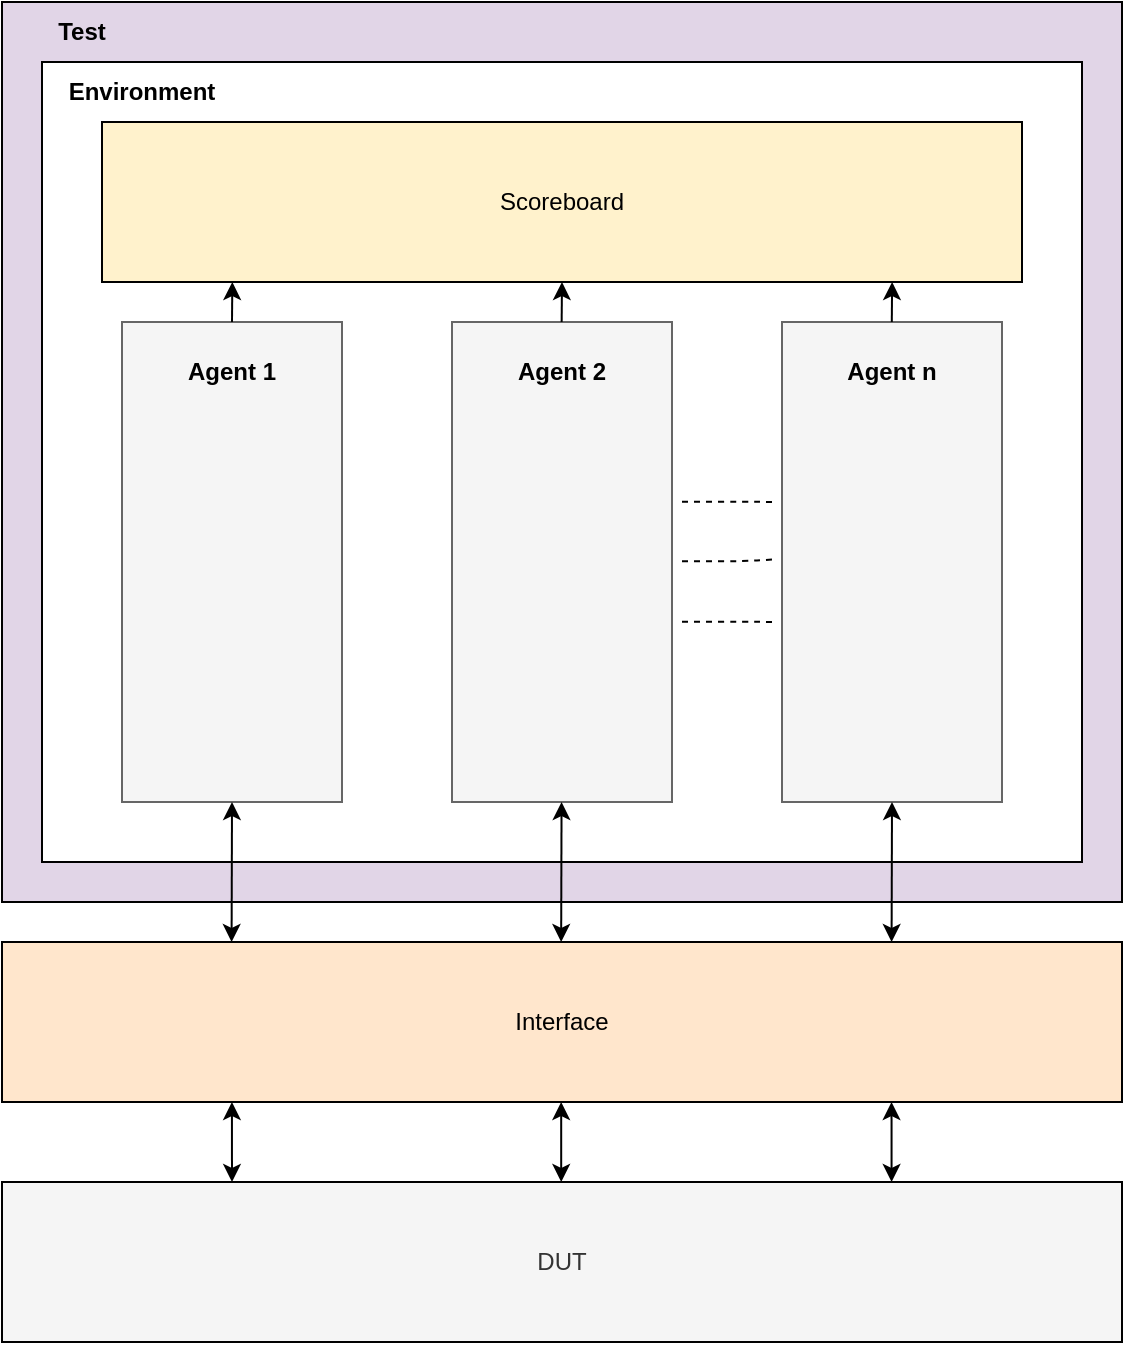 <mxfile version="16.5.6" type="device"><diagram id="vCs5URkojbLqxOEGX620" name="Page-1"><mxGraphModel dx="1185" dy="635" grid="1" gridSize="10" guides="1" tooltips="1" connect="1" arrows="1" fold="1" page="1" pageScale="1" pageWidth="827" pageHeight="1169" math="0" shadow="0"><root><mxCell id="0"/><mxCell id="1" parent="0"/><mxCell id="rdzKVtqnAghM8r2Sd26u-41" value="" style="rounded=0;whiteSpace=wrap;html=1;strokeColor=#000000;fillColor=#e1d5e7;" vertex="1" parent="1"><mxGeometry x="140" y="290" width="560" height="450" as="geometry"/></mxCell><mxCell id="rdzKVtqnAghM8r2Sd26u-39" value="" style="rounded=0;whiteSpace=wrap;html=1;strokeColor=#000000;" vertex="1" parent="1"><mxGeometry x="160" y="320" width="520" height="400" as="geometry"/></mxCell><mxCell id="rdzKVtqnAghM8r2Sd26u-17" value="" style="rounded=0;whiteSpace=wrap;html=1;strokeColor=#666666;fillColor=#f5f5f5;fontColor=#333333;" vertex="1" parent="1"><mxGeometry x="200" y="450" width="110" height="240" as="geometry"/></mxCell><mxCell id="rdzKVtqnAghM8r2Sd26u-2" value="DUT" style="rounded=0;whiteSpace=wrap;html=1;fillColor=#f5f5f5;fontColor=#333333;strokeColor=#000000;" vertex="1" parent="1"><mxGeometry x="140" y="880" width="560" height="80" as="geometry"/></mxCell><mxCell id="rdzKVtqnAghM8r2Sd26u-3" value="Interface" style="rounded=0;whiteSpace=wrap;html=1;strokeColor=#000000;fillColor=#ffe6cc;" vertex="1" parent="1"><mxGeometry x="140" y="760" width="560" height="80" as="geometry"/></mxCell><mxCell id="rdzKVtqnAghM8r2Sd26u-14" value="Scoreboard" style="rounded=0;whiteSpace=wrap;html=1;strokeColor=#000000;fillColor=#fff2cc;" vertex="1" parent="1"><mxGeometry x="190" y="350" width="460" height="80" as="geometry"/></mxCell><mxCell id="rdzKVtqnAghM8r2Sd26u-18" value="Agent 1" style="text;html=1;strokeColor=none;fillColor=none;align=center;verticalAlign=middle;whiteSpace=wrap;rounded=0;fontStyle=1" vertex="1" parent="1"><mxGeometry x="225" y="460" width="60" height="30" as="geometry"/></mxCell><mxCell id="rdzKVtqnAghM8r2Sd26u-20" value="Environment" style="text;html=1;strokeColor=none;fillColor=none;align=center;verticalAlign=middle;whiteSpace=wrap;rounded=0;fontStyle=1" vertex="1" parent="1"><mxGeometry x="180" y="320" width="60" height="30" as="geometry"/></mxCell><mxCell id="rdzKVtqnAghM8r2Sd26u-22" value="Test" style="text;html=1;strokeColor=none;fillColor=none;align=center;verticalAlign=middle;whiteSpace=wrap;rounded=0;fontStyle=1" vertex="1" parent="1"><mxGeometry x="150" y="290" width="60" height="30" as="geometry"/></mxCell><mxCell id="rdzKVtqnAghM8r2Sd26u-28" value="" style="rounded=0;whiteSpace=wrap;html=1;strokeColor=#666666;fillColor=#f5f5f5;fontColor=#333333;" vertex="1" parent="1"><mxGeometry x="365" y="450" width="110" height="240" as="geometry"/></mxCell><mxCell id="rdzKVtqnAghM8r2Sd26u-29" value="" style="rounded=0;whiteSpace=wrap;html=1;strokeColor=#666666;fillColor=#f5f5f5;fontColor=#333333;" vertex="1" parent="1"><mxGeometry x="530" y="450" width="110" height="240" as="geometry"/></mxCell><mxCell id="rdzKVtqnAghM8r2Sd26u-30" value="Agent 2" style="text;html=1;strokeColor=none;fillColor=none;align=center;verticalAlign=middle;whiteSpace=wrap;rounded=0;fontStyle=1" vertex="1" parent="1"><mxGeometry x="390" y="460" width="60" height="30" as="geometry"/></mxCell><mxCell id="rdzKVtqnAghM8r2Sd26u-33" value="" style="endArrow=none;dashed=1;html=1;rounded=1;entryX=0.702;entryY=0.622;entryDx=0;entryDy=0;entryPerimeter=0;" edge="1" parent="1" target="rdzKVtqnAghM8r2Sd26u-39"><mxGeometry width="50" height="50" relative="1" as="geometry"><mxPoint x="480" y="569.63" as="sourcePoint"/><mxPoint x="525" y="569" as="targetPoint"/><Array as="points"><mxPoint x="510" y="569.63"/></Array></mxGeometry></mxCell><mxCell id="rdzKVtqnAghM8r2Sd26u-35" value="" style="endArrow=none;dashed=1;html=1;rounded=1;" edge="1" parent="1"><mxGeometry width="50" height="50" relative="1" as="geometry"><mxPoint x="480" y="539.83" as="sourcePoint"/><mxPoint x="525" y="540" as="targetPoint"/><Array as="points"><mxPoint x="510" y="539.83"/></Array></mxGeometry></mxCell><mxCell id="rdzKVtqnAghM8r2Sd26u-36" value="" style="endArrow=none;dashed=1;html=1;rounded=1;" edge="1" parent="1"><mxGeometry width="50" height="50" relative="1" as="geometry"><mxPoint x="480" y="599.83" as="sourcePoint"/><mxPoint x="525" y="600" as="targetPoint"/><Array as="points"><mxPoint x="510" y="599.83"/></Array></mxGeometry></mxCell><mxCell id="rdzKVtqnAghM8r2Sd26u-37" value="Agent n" style="text;html=1;strokeColor=none;fillColor=none;align=center;verticalAlign=middle;whiteSpace=wrap;rounded=0;fontStyle=1" vertex="1" parent="1"><mxGeometry x="555" y="460" width="60" height="30" as="geometry"/></mxCell><mxCell id="rdzKVtqnAghM8r2Sd26u-42" value="" style="endArrow=classic;html=1;rounded=1;exitX=0.5;exitY=0;exitDx=0;exitDy=0;entryX=0.183;entryY=0.275;entryDx=0;entryDy=0;entryPerimeter=0;" edge="1" parent="1" source="rdzKVtqnAghM8r2Sd26u-17" target="rdzKVtqnAghM8r2Sd26u-39"><mxGeometry width="50" height="50" relative="1" as="geometry"><mxPoint x="50" y="570" as="sourcePoint"/><mxPoint x="80" y="460" as="targetPoint"/></mxGeometry></mxCell><mxCell id="rdzKVtqnAghM8r2Sd26u-43" value="" style="endArrow=classic;html=1;rounded=1;exitX=0.5;exitY=0;exitDx=0;exitDy=0;entryX=0.183;entryY=0.275;entryDx=0;entryDy=0;entryPerimeter=0;" edge="1" parent="1"><mxGeometry width="50" height="50" relative="1" as="geometry"><mxPoint x="419.83" y="450" as="sourcePoint"/><mxPoint x="419.99" y="430" as="targetPoint"/></mxGeometry></mxCell><mxCell id="rdzKVtqnAghM8r2Sd26u-44" value="" style="endArrow=classic;html=1;rounded=1;exitX=0.5;exitY=0;exitDx=0;exitDy=0;entryX=0.183;entryY=0.275;entryDx=0;entryDy=0;entryPerimeter=0;" edge="1" parent="1"><mxGeometry width="50" height="50" relative="1" as="geometry"><mxPoint x="584.9" y="450" as="sourcePoint"/><mxPoint x="585.06" y="430" as="targetPoint"/></mxGeometry></mxCell><mxCell id="rdzKVtqnAghM8r2Sd26u-45" value="" style="endArrow=classic;startArrow=classic;html=1;rounded=1;entryX=0.5;entryY=1;entryDx=0;entryDy=0;exitX=0.205;exitY=0;exitDx=0;exitDy=0;exitPerimeter=0;" edge="1" parent="1" source="rdzKVtqnAghM8r2Sd26u-3" target="rdzKVtqnAghM8r2Sd26u-17"><mxGeometry width="50" height="50" relative="1" as="geometry"><mxPoint x="80" y="740" as="sourcePoint"/><mxPoint x="130" y="690" as="targetPoint"/></mxGeometry></mxCell><mxCell id="rdzKVtqnAghM8r2Sd26u-46" value="" style="endArrow=classic;startArrow=classic;html=1;rounded=1;entryX=0.5;entryY=1;entryDx=0;entryDy=0;exitX=0.205;exitY=0;exitDx=0;exitDy=0;exitPerimeter=0;" edge="1" parent="1"><mxGeometry width="50" height="50" relative="1" as="geometry"><mxPoint x="419.58" y="760" as="sourcePoint"/><mxPoint x="419.78" y="690" as="targetPoint"/></mxGeometry></mxCell><mxCell id="rdzKVtqnAghM8r2Sd26u-47" value="" style="endArrow=classic;startArrow=classic;html=1;rounded=1;entryX=0.5;entryY=1;entryDx=0;entryDy=0;exitX=0.205;exitY=0;exitDx=0;exitDy=0;exitPerimeter=0;" edge="1" parent="1"><mxGeometry width="50" height="50" relative="1" as="geometry"><mxPoint x="584.8" y="760" as="sourcePoint"/><mxPoint x="585" y="690" as="targetPoint"/></mxGeometry></mxCell><mxCell id="rdzKVtqnAghM8r2Sd26u-48" value="" style="endArrow=classic;startArrow=classic;html=1;rounded=1;entryX=0.5;entryY=1;entryDx=0;entryDy=0;" edge="1" parent="1"><mxGeometry width="50" height="50" relative="1" as="geometry"><mxPoint x="255" y="880" as="sourcePoint"/><mxPoint x="254.96" y="840" as="targetPoint"/></mxGeometry></mxCell><mxCell id="rdzKVtqnAghM8r2Sd26u-49" value="" style="endArrow=classic;startArrow=classic;html=1;rounded=1;entryX=0.5;entryY=1;entryDx=0;entryDy=0;" edge="1" parent="1"><mxGeometry width="50" height="50" relative="1" as="geometry"><mxPoint x="419.62" y="880" as="sourcePoint"/><mxPoint x="419.58" y="840" as="targetPoint"/></mxGeometry></mxCell><mxCell id="rdzKVtqnAghM8r2Sd26u-50" value="" style="endArrow=classic;startArrow=classic;html=1;rounded=1;entryX=0.5;entryY=1;entryDx=0;entryDy=0;" edge="1" parent="1"><mxGeometry width="50" height="50" relative="1" as="geometry"><mxPoint x="584.8" y="880" as="sourcePoint"/><mxPoint x="584.76" y="840" as="targetPoint"/></mxGeometry></mxCell></root></mxGraphModel></diagram></mxfile>